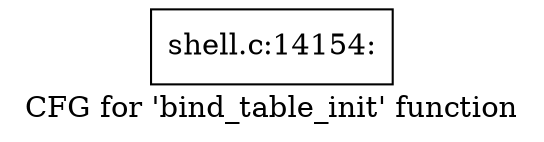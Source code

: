 digraph "CFG for 'bind_table_init' function" {
	label="CFG for 'bind_table_init' function";

	Node0x560277330180 [shape=record,label="{shell.c:14154:}"];
}
